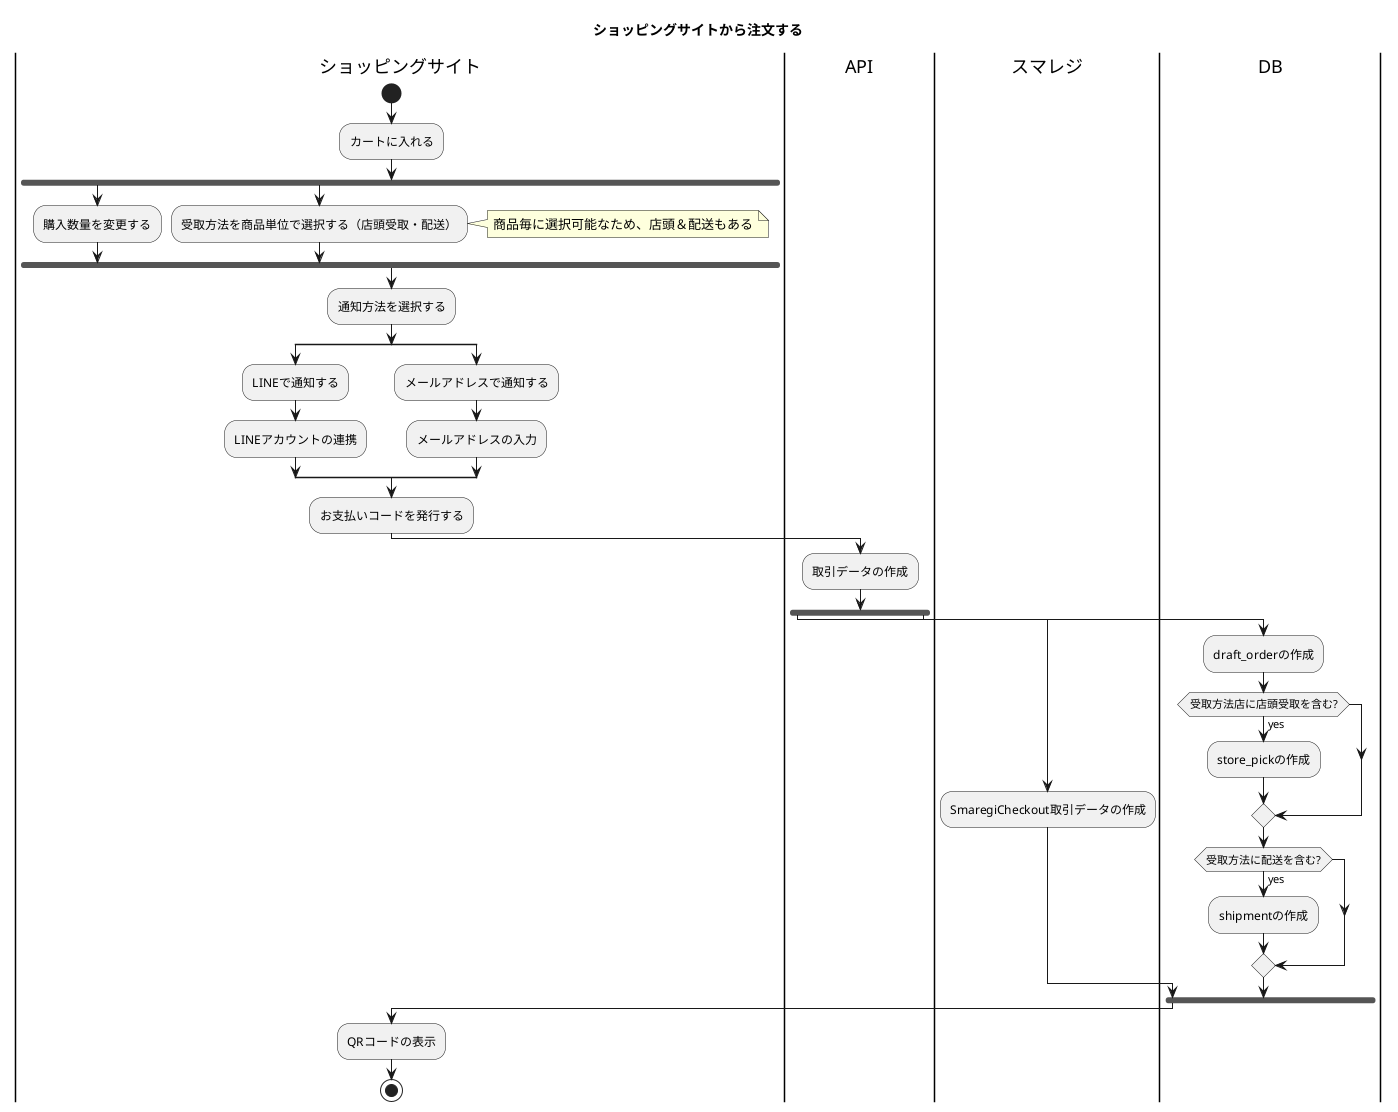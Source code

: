 @startuml
title ショッピングサイトから注文する

|ショッピングサイト|
start
  :カートに入れる;
  fork
    :購入数量を変更する;
  fork again
    :受取方法を商品単位で選択する（店頭受取・配送）;
  note right: 商品毎に選択可能なため、店頭＆配送もある
  end fork

  :通知方法を選択する;
  split
    :LINEで通知する;
    :LINEアカウントの連携;
  split again
    :メールアドレスで通知する;
    :メールアドレスの入力;
  end split
  :お支払いコードを発行する;
|API|
  :取引データの作成;
  fork
    |スマレジ|
    :SmaregiCheckout取引データの作成;
  fork again
    |DB|
    :draft_orderの作成;
    if (受取方法店に店頭受取を含む?) then (yes)
      :store_pickの作成;
    endif
    if (受取方法に配送を含む?) then (yes)
      :shipmentの作成;
    endif
  end fork
|ショッピングサイト|
  :QRコードの表示;
stop
@enduml
